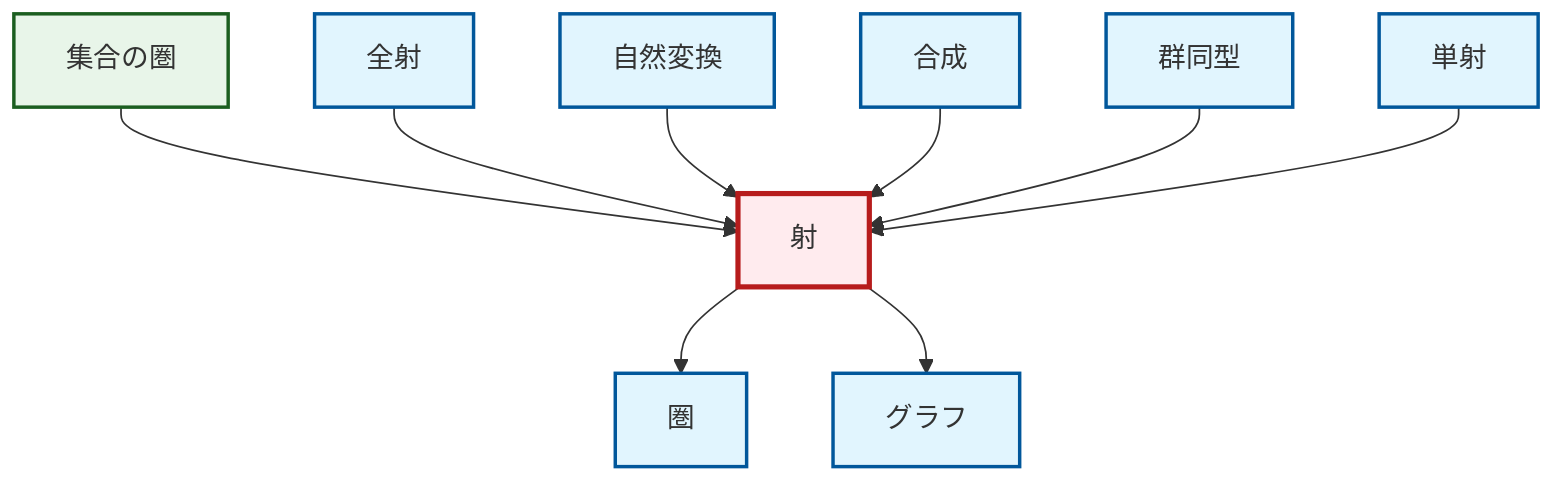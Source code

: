 graph TD
    classDef definition fill:#e1f5fe,stroke:#01579b,stroke-width:2px
    classDef theorem fill:#f3e5f5,stroke:#4a148c,stroke-width:2px
    classDef axiom fill:#fff3e0,stroke:#e65100,stroke-width:2px
    classDef example fill:#e8f5e9,stroke:#1b5e20,stroke-width:2px
    classDef current fill:#ffebee,stroke:#b71c1c,stroke-width:3px
    def-composition["合成"]:::definition
    def-isomorphism["群同型"]:::definition
    ex-set-category["集合の圏"]:::example
    def-natural-transformation["自然変換"]:::definition
    def-monomorphism["単射"]:::definition
    def-epimorphism["全射"]:::definition
    def-category["圏"]:::definition
    def-graph["グラフ"]:::definition
    def-morphism["射"]:::definition
    ex-set-category --> def-morphism
    def-epimorphism --> def-morphism
    def-morphism --> def-category
    def-natural-transformation --> def-morphism
    def-composition --> def-morphism
    def-isomorphism --> def-morphism
    def-monomorphism --> def-morphism
    def-morphism --> def-graph
    class def-morphism current